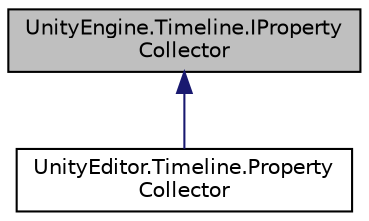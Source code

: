 digraph "UnityEngine.Timeline.IPropertyCollector"
{
 // LATEX_PDF_SIZE
  edge [fontname="Helvetica",fontsize="10",labelfontname="Helvetica",labelfontsize="10"];
  node [fontname="Helvetica",fontsize="10",shape=record];
  Node1 [label="UnityEngine.Timeline.IProperty\lCollector",height=0.2,width=0.4,color="black", fillcolor="grey75", style="filled", fontcolor="black",tooltip="Interface used to inform the Timeline Editor about potential property modifications that may occur wh..."];
  Node1 -> Node2 [dir="back",color="midnightblue",fontsize="10",style="solid",fontname="Helvetica"];
  Node2 [label="UnityEditor.Timeline.Property\lCollector",height=0.2,width=0.4,color="black", fillcolor="white", style="filled",URL="$class_unity_editor_1_1_timeline_1_1_property_collector.html",tooltip=" "];
}
